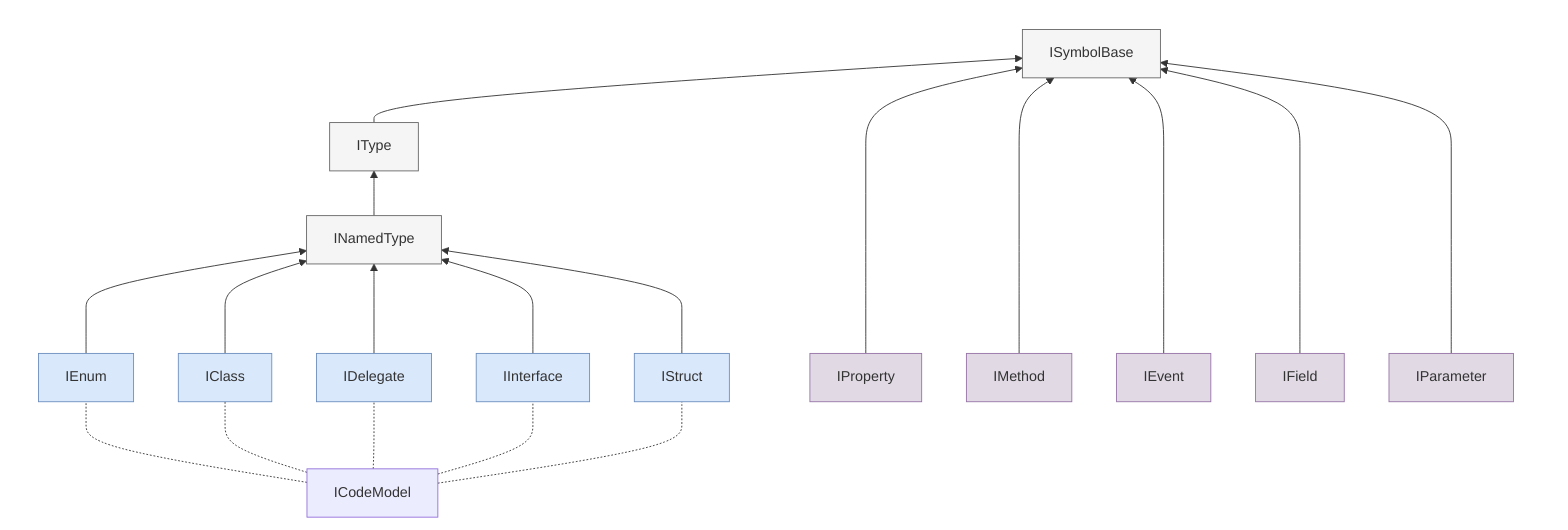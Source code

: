 flowchart BT;

  subgraph s1 [ ]
  INamedType --> IType
  IType --> ISymbolBase
  end

  subgraph s2 [ ]
  IEnum       --> INamedType
  IClass      --> INamedType
  IDelegate   --> INamedType
  IInterface  --> INamedType
  IStruct  --> INamedType
  end   
  
  subgraph s3 [ ]
  direction RL
  IProperty   ---->  ISymbolBase  
  IMethod     ---->  ISymbolBase    
  IEvent      ---->  ISymbolBase  
  IField      ---->  ISymbolBase  
  IParameter  ---->  ISymbolBase 
  end 
  
  ICodeModel -.- IEnum
  ICodeModel -.- IClass
  ICodeModel -.- IDelegate
  ICodeModel -.- IInterface
  ICodeModel -.- IStruct

style INamedType fill:#F5F5F5,stroke:#666666,stroke-width:1px
style IType fill:#F5F5F5,stroke:#666666,stroke-width:1px
style ISymbolBase fill:#F5F5F5,stroke:#666666,stroke-width:1px

style IEnum fill:#DAE8FC,stroke:#6C8EBF,stroke-width:1px
style IClass fill:#DAE8FC,stroke:#6C8EBF,stroke-width:1px
style IDelegate fill:#DAE8FC,stroke:#6C8EBF,stroke-width:1px
style IInterface fill:#DAE8FC,stroke:#6C8EBF,stroke-width:1px
style IStruct fill:#DAE8FC,stroke:#6C8EBF,stroke-width:1px

style IProperty fill:#E1DAE5,stroke:#9673A6,stroke-width:1px
style IMethod fill:#E1DAE5,stroke:#9673A6,stroke-width:1px
style IEvent fill:#E1DAE5,stroke:#9673A6,stroke-width:1px
style IField fill:#E1DAE5,stroke:#9673A6,stroke-width:1px
style IParameter fill:#E1DAE5,stroke:#9673A6,stroke-width:1px

style s1 fill:transparent,stroke:transparent,stroke-width:0px
style s2 fill:transparent,stroke:transparent,stroke-width:0px
style s3 fill:transparent,stroke:transparent,stroke-width:0px